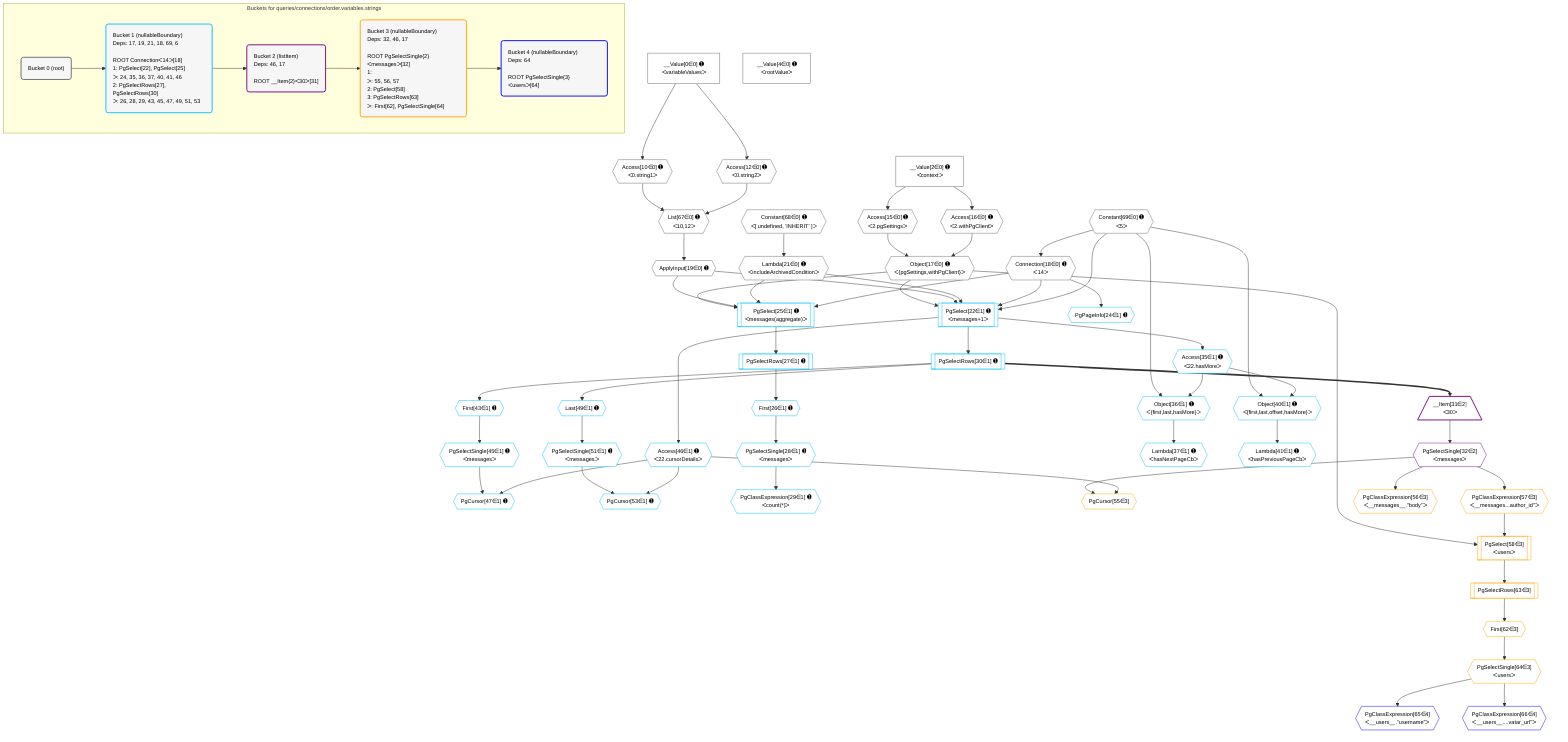 %%{init: {'themeVariables': { 'fontSize': '12px'}}}%%
graph TD
    classDef path fill:#eee,stroke:#000,color:#000
    classDef plan fill:#fff,stroke-width:1px,color:#000
    classDef itemplan fill:#fff,stroke-width:2px,color:#000
    classDef unbatchedplan fill:#dff,stroke-width:1px,color:#000
    classDef sideeffectplan fill:#fcc,stroke-width:2px,color:#000
    classDef bucket fill:#f6f6f6,color:#000,stroke-width:2px,text-align:left

    subgraph "Buckets for queries/connections/order.variables.strings"
    Bucket0("Bucket 0 (root)"):::bucket
    Bucket1("Bucket 1 (nullableBoundary)<br />Deps: 17, 19, 21, 18, 69, 6<br /><br />ROOT Connectionᐸ14ᐳ[18]<br />1: PgSelect[22], PgSelect[25]<br />ᐳ: 24, 35, 36, 37, 40, 41, 46<br />2: PgSelectRows[27], PgSelectRows[30]<br />ᐳ: 26, 28, 29, 43, 45, 47, 49, 51, 53"):::bucket
    Bucket2("Bucket 2 (listItem)<br />Deps: 46, 17<br /><br />ROOT __Item{2}ᐸ30ᐳ[31]"):::bucket
    Bucket3("Bucket 3 (nullableBoundary)<br />Deps: 32, 46, 17<br /><br />ROOT PgSelectSingle{2}ᐸmessagesᐳ[32]<br />1: <br />ᐳ: 55, 56, 57<br />2: PgSelect[58]<br />3: PgSelectRows[63]<br />ᐳ: First[62], PgSelectSingle[64]"):::bucket
    Bucket4("Bucket 4 (nullableBoundary)<br />Deps: 64<br /><br />ROOT PgSelectSingle{3}ᐸusersᐳ[64]"):::bucket
    end
    Bucket0 --> Bucket1
    Bucket1 --> Bucket2
    Bucket2 --> Bucket3
    Bucket3 --> Bucket4

    %% plan dependencies
    Object17{{"Object[17∈0] ➊<br />ᐸ{pgSettings,withPgClient}ᐳ"}}:::plan
    Access15{{"Access[15∈0] ➊<br />ᐸ2.pgSettingsᐳ"}}:::plan
    Access16{{"Access[16∈0] ➊<br />ᐸ2.withPgClientᐳ"}}:::plan
    Access15 & Access16 --> Object17
    List67{{"List[67∈0] ➊<br />ᐸ10,12ᐳ"}}:::plan
    Access10{{"Access[10∈0] ➊<br />ᐸ0.string1ᐳ"}}:::plan
    Access12{{"Access[12∈0] ➊<br />ᐸ0.string2ᐳ"}}:::plan
    Access10 & Access12 --> List67
    __Value0["__Value[0∈0] ➊<br />ᐸvariableValuesᐳ"]:::plan
    __Value0 --> Access10
    __Value0 --> Access12
    __Value2["__Value[2∈0] ➊<br />ᐸcontextᐳ"]:::plan
    __Value2 --> Access15
    __Value2 --> Access16
    Connection18{{"Connection[18∈0] ➊<br />ᐸ14ᐳ"}}:::plan
    Constant69{{"Constant[69∈0] ➊<br />ᐸ5ᐳ"}}:::plan
    Constant69 --> Connection18
    ApplyInput19{{"ApplyInput[19∈0] ➊"}}:::plan
    List67 --> ApplyInput19
    Lambda21{{"Lambda[21∈0] ➊<br />ᐸincludeArchivedConditionᐳ"}}:::plan
    Constant68{{"Constant[68∈0] ➊<br />ᐸ[ undefined, 'INHERIT' ]ᐳ"}}:::plan
    Constant68 --> Lambda21
    __Value4["__Value[4∈0] ➊<br />ᐸrootValueᐳ"]:::plan
    PgSelect22[["PgSelect[22∈1] ➊<br />ᐸmessages+1ᐳ"]]:::plan
    Object17 & ApplyInput19 & Lambda21 & Connection18 & Constant69 --> PgSelect22
    PgSelect25[["PgSelect[25∈1] ➊<br />ᐸmessages(aggregate)ᐳ"]]:::plan
    Object17 & ApplyInput19 & Lambda21 & Connection18 --> PgSelect25
    Object40{{"Object[40∈1] ➊<br />ᐸ{first,last,offset,hasMore}ᐳ"}}:::plan
    Access35{{"Access[35∈1] ➊<br />ᐸ22.hasMoreᐳ"}}:::plan
    Constant69 & Access35 --> Object40
    Object36{{"Object[36∈1] ➊<br />ᐸ{first,last,hasMore}ᐳ"}}:::plan
    Constant69 & Access35 --> Object36
    PgCursor47{{"PgCursor[47∈1] ➊"}}:::plan
    PgSelectSingle45{{"PgSelectSingle[45∈1] ➊<br />ᐸmessagesᐳ"}}:::plan
    Access46{{"Access[46∈1] ➊<br />ᐸ22.cursorDetailsᐳ"}}:::plan
    PgSelectSingle45 & Access46 --> PgCursor47
    PgCursor53{{"PgCursor[53∈1] ➊"}}:::plan
    PgSelectSingle51{{"PgSelectSingle[51∈1] ➊<br />ᐸmessagesᐳ"}}:::plan
    PgSelectSingle51 & Access46 --> PgCursor53
    PgPageInfo24{{"PgPageInfo[24∈1] ➊"}}:::plan
    Connection18 --> PgPageInfo24
    First26{{"First[26∈1] ➊"}}:::plan
    PgSelectRows27[["PgSelectRows[27∈1] ➊"]]:::plan
    PgSelectRows27 --> First26
    PgSelect25 --> PgSelectRows27
    PgSelectSingle28{{"PgSelectSingle[28∈1] ➊<br />ᐸmessagesᐳ"}}:::plan
    First26 --> PgSelectSingle28
    PgClassExpression29{{"PgClassExpression[29∈1] ➊<br />ᐸcount(*)ᐳ"}}:::plan
    PgSelectSingle28 --> PgClassExpression29
    PgSelectRows30[["PgSelectRows[30∈1] ➊"]]:::plan
    PgSelect22 --> PgSelectRows30
    PgSelect22 --> Access35
    Lambda37{{"Lambda[37∈1] ➊<br />ᐸhasNextPageCbᐳ"}}:::plan
    Object36 --> Lambda37
    Lambda41{{"Lambda[41∈1] ➊<br />ᐸhasPreviousPageCbᐳ"}}:::plan
    Object40 --> Lambda41
    First43{{"First[43∈1] ➊"}}:::plan
    PgSelectRows30 --> First43
    First43 --> PgSelectSingle45
    PgSelect22 --> Access46
    Last49{{"Last[49∈1] ➊"}}:::plan
    PgSelectRows30 --> Last49
    Last49 --> PgSelectSingle51
    __Item31[/"__Item[31∈2]<br />ᐸ30ᐳ"\]:::itemplan
    PgSelectRows30 ==> __Item31
    PgSelectSingle32{{"PgSelectSingle[32∈2]<br />ᐸmessagesᐳ"}}:::plan
    __Item31 --> PgSelectSingle32
    PgCursor55{{"PgCursor[55∈3]"}}:::plan
    PgSelectSingle32 & Access46 --> PgCursor55
    PgSelect58[["PgSelect[58∈3]<br />ᐸusersᐳ"]]:::plan
    PgClassExpression57{{"PgClassExpression[57∈3]<br />ᐸ__messages...author_id”ᐳ"}}:::plan
    Object17 & PgClassExpression57 --> PgSelect58
    PgClassExpression56{{"PgClassExpression[56∈3]<br />ᐸ__messages__.”body”ᐳ"}}:::plan
    PgSelectSingle32 --> PgClassExpression56
    PgSelectSingle32 --> PgClassExpression57
    First62{{"First[62∈3]"}}:::plan
    PgSelectRows63[["PgSelectRows[63∈3]"]]:::plan
    PgSelectRows63 --> First62
    PgSelect58 --> PgSelectRows63
    PgSelectSingle64{{"PgSelectSingle[64∈3]<br />ᐸusersᐳ"}}:::plan
    First62 --> PgSelectSingle64
    PgClassExpression65{{"PgClassExpression[65∈4]<br />ᐸ__users__.”username”ᐳ"}}:::plan
    PgSelectSingle64 --> PgClassExpression65
    PgClassExpression66{{"PgClassExpression[66∈4]<br />ᐸ__users__....vatar_url”ᐳ"}}:::plan
    PgSelectSingle64 --> PgClassExpression66

    %% define steps
    classDef bucket0 stroke:#696969
    class Bucket0,__Value0,__Value2,__Value4,Access10,Access12,Access15,Access16,Object17,Connection18,ApplyInput19,Lambda21,List67,Constant68,Constant69 bucket0
    classDef bucket1 stroke:#00bfff
    class Bucket1,PgSelect22,PgPageInfo24,PgSelect25,First26,PgSelectRows27,PgSelectSingle28,PgClassExpression29,PgSelectRows30,Access35,Object36,Lambda37,Object40,Lambda41,First43,PgSelectSingle45,Access46,PgCursor47,Last49,PgSelectSingle51,PgCursor53 bucket1
    classDef bucket2 stroke:#7f007f
    class Bucket2,__Item31,PgSelectSingle32 bucket2
    classDef bucket3 stroke:#ffa500
    class Bucket3,PgCursor55,PgClassExpression56,PgClassExpression57,PgSelect58,First62,PgSelectRows63,PgSelectSingle64 bucket3
    classDef bucket4 stroke:#0000ff
    class Bucket4,PgClassExpression65,PgClassExpression66 bucket4